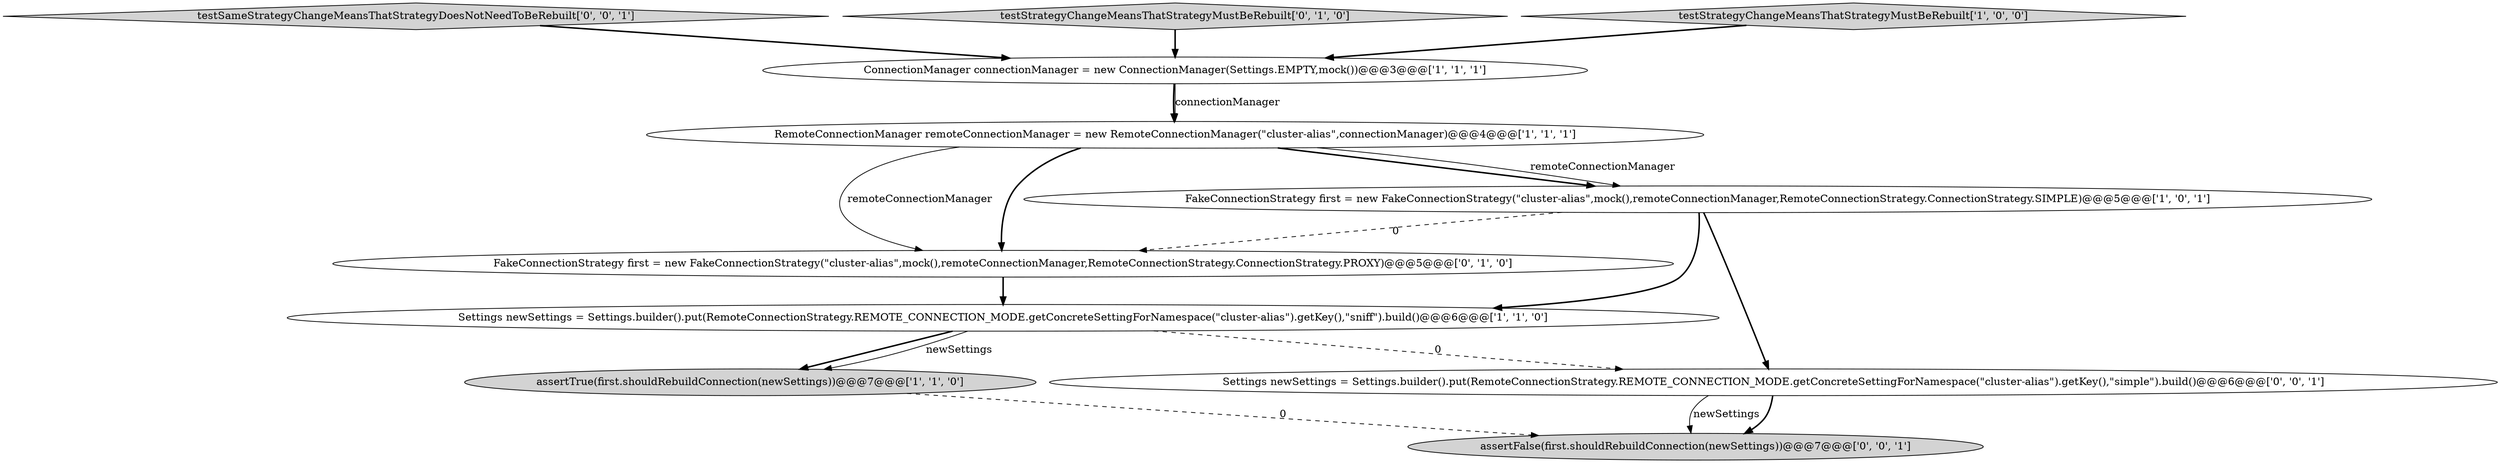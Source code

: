 digraph {
9 [style = filled, label = "assertFalse(first.shouldRebuildConnection(newSettings))@@@7@@@['0', '0', '1']", fillcolor = lightgray, shape = ellipse image = "AAA0AAABBB3BBB"];
10 [style = filled, label = "testSameStrategyChangeMeansThatStrategyDoesNotNeedToBeRebuilt['0', '0', '1']", fillcolor = lightgray, shape = diamond image = "AAA0AAABBB3BBB"];
8 [style = filled, label = "Settings newSettings = Settings.builder().put(RemoteConnectionStrategy.REMOTE_CONNECTION_MODE.getConcreteSettingForNamespace(\"cluster-alias\").getKey(),\"simple\").build()@@@6@@@['0', '0', '1']", fillcolor = white, shape = ellipse image = "AAA0AAABBB3BBB"];
6 [style = filled, label = "testStrategyChangeMeansThatStrategyMustBeRebuilt['0', '1', '0']", fillcolor = lightgray, shape = diamond image = "AAA0AAABBB2BBB"];
7 [style = filled, label = "FakeConnectionStrategy first = new FakeConnectionStrategy(\"cluster-alias\",mock(),remoteConnectionManager,RemoteConnectionStrategy.ConnectionStrategy.PROXY)@@@5@@@['0', '1', '0']", fillcolor = white, shape = ellipse image = "AAA1AAABBB2BBB"];
2 [style = filled, label = "Settings newSettings = Settings.builder().put(RemoteConnectionStrategy.REMOTE_CONNECTION_MODE.getConcreteSettingForNamespace(\"cluster-alias\").getKey(),\"sniff\").build()@@@6@@@['1', '1', '0']", fillcolor = white, shape = ellipse image = "AAA0AAABBB1BBB"];
3 [style = filled, label = "ConnectionManager connectionManager = new ConnectionManager(Settings.EMPTY,mock())@@@3@@@['1', '1', '1']", fillcolor = white, shape = ellipse image = "AAA0AAABBB1BBB"];
5 [style = filled, label = "RemoteConnectionManager remoteConnectionManager = new RemoteConnectionManager(\"cluster-alias\",connectionManager)@@@4@@@['1', '1', '1']", fillcolor = white, shape = ellipse image = "AAA0AAABBB1BBB"];
1 [style = filled, label = "testStrategyChangeMeansThatStrategyMustBeRebuilt['1', '0', '0']", fillcolor = lightgray, shape = diamond image = "AAA0AAABBB1BBB"];
0 [style = filled, label = "FakeConnectionStrategy first = new FakeConnectionStrategy(\"cluster-alias\",mock(),remoteConnectionManager,RemoteConnectionStrategy.ConnectionStrategy.SIMPLE)@@@5@@@['1', '0', '1']", fillcolor = white, shape = ellipse image = "AAA0AAABBB1BBB"];
4 [style = filled, label = "assertTrue(first.shouldRebuildConnection(newSettings))@@@7@@@['1', '1', '0']", fillcolor = lightgray, shape = ellipse image = "AAA0AAABBB1BBB"];
2->8 [style = dashed, label="0"];
5->0 [style = bold, label=""];
1->3 [style = bold, label=""];
5->7 [style = solid, label="remoteConnectionManager"];
0->7 [style = dashed, label="0"];
0->2 [style = bold, label=""];
5->7 [style = bold, label=""];
8->9 [style = bold, label=""];
2->4 [style = bold, label=""];
8->9 [style = solid, label="newSettings"];
2->4 [style = solid, label="newSettings"];
0->8 [style = bold, label=""];
7->2 [style = bold, label=""];
6->3 [style = bold, label=""];
3->5 [style = bold, label=""];
4->9 [style = dashed, label="0"];
10->3 [style = bold, label=""];
5->0 [style = solid, label="remoteConnectionManager"];
3->5 [style = solid, label="connectionManager"];
}
